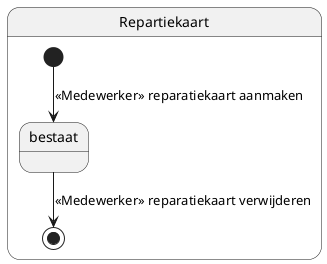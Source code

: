 @startuml

state Repartiekaart {
    [*] --> bestaat : <<Medewerker>> reparatiekaart aanmaken 
    bestaat --> [*] : <<Medewerker>> reparatiekaart verwijderen
}

@enduml